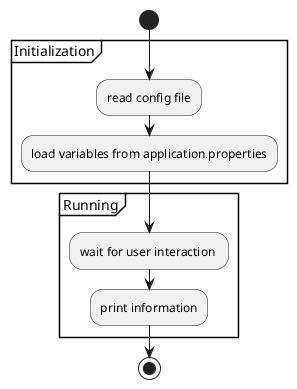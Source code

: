 @startuml
start
partition Initialization {
    :read config file;
    :load variables from application.properties;
}
partition Running {
    :wait for user interaction ;
    :print information;
}

stop
@enduml